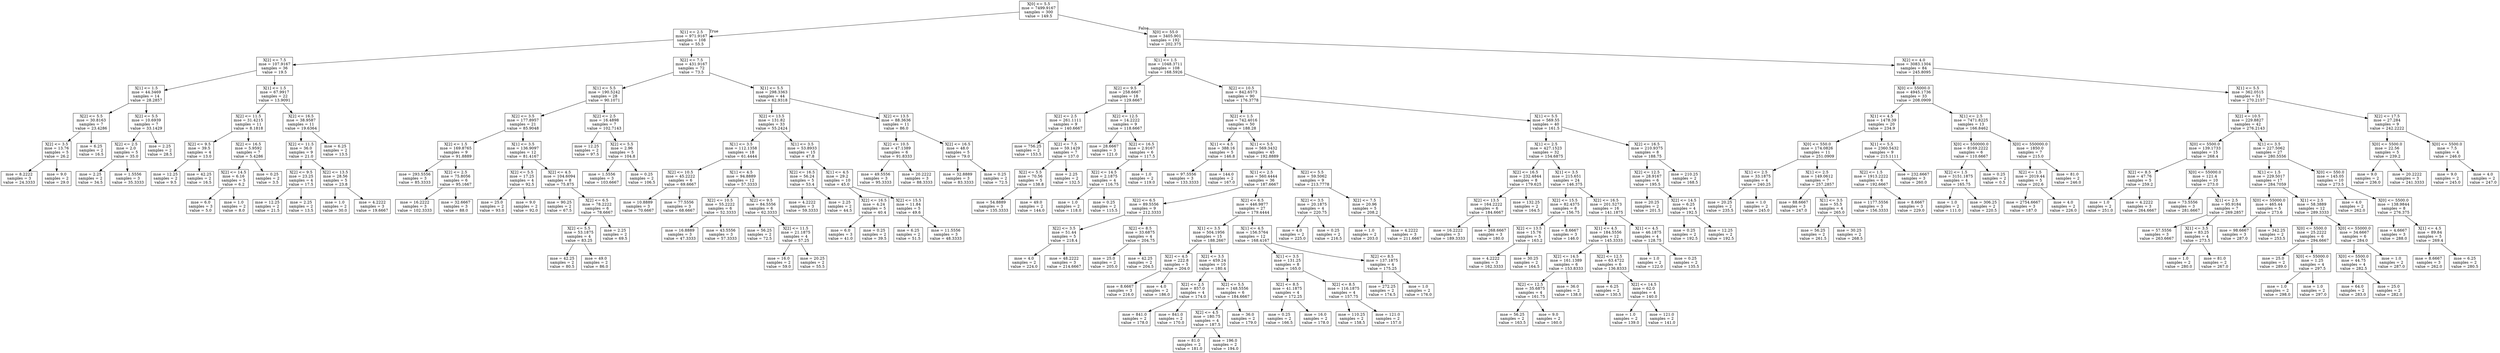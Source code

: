 digraph Tree {
node [shape=box] ;
0 [label="X[0] <= 5.5\nmse = 7499.9167\nsamples = 300\nvalue = 149.5"] ;
1 [label="X[1] <= 2.5\nmse = 971.9167\nsamples = 108\nvalue = 55.5"] ;
0 -> 1 [labeldistance=2.5, labelangle=45, headlabel="True"] ;
2 [label="X[2] <= 7.5\nmse = 107.9167\nsamples = 36\nvalue = 19.5"] ;
1 -> 2 ;
3 [label="X[1] <= 1.5\nmse = 44.3469\nsamples = 14\nvalue = 28.2857"] ;
2 -> 3 ;
4 [label="X[2] <= 5.5\nmse = 30.8163\nsamples = 7\nvalue = 23.4286"] ;
3 -> 4 ;
5 [label="X[2] <= 3.5\nmse = 13.76\nsamples = 5\nvalue = 26.2"] ;
4 -> 5 ;
6 [label="mse = 8.2222\nsamples = 3\nvalue = 24.3333"] ;
5 -> 6 ;
7 [label="mse = 9.0\nsamples = 2\nvalue = 29.0"] ;
5 -> 7 ;
8 [label="mse = 6.25\nsamples = 2\nvalue = 16.5"] ;
4 -> 8 ;
9 [label="X[2] <= 5.5\nmse = 10.6939\nsamples = 7\nvalue = 33.1429"] ;
3 -> 9 ;
10 [label="X[2] <= 2.5\nmse = 2.0\nsamples = 5\nvalue = 35.0"] ;
9 -> 10 ;
11 [label="mse = 2.25\nsamples = 2\nvalue = 34.5"] ;
10 -> 11 ;
12 [label="mse = 1.5556\nsamples = 3\nvalue = 35.3333"] ;
10 -> 12 ;
13 [label="mse = 2.25\nsamples = 2\nvalue = 28.5"] ;
9 -> 13 ;
14 [label="X[1] <= 1.5\nmse = 67.9917\nsamples = 22\nvalue = 13.9091"] ;
2 -> 14 ;
15 [label="X[2] <= 11.5\nmse = 31.4215\nsamples = 11\nvalue = 8.1818"] ;
14 -> 15 ;
16 [label="X[2] <= 9.5\nmse = 39.5\nsamples = 4\nvalue = 13.0"] ;
15 -> 16 ;
17 [label="mse = 12.25\nsamples = 2\nvalue = 9.5"] ;
16 -> 17 ;
18 [label="mse = 42.25\nsamples = 2\nvalue = 16.5"] ;
16 -> 18 ;
19 [label="X[2] <= 16.5\nmse = 5.9592\nsamples = 7\nvalue = 5.4286"] ;
15 -> 19 ;
20 [label="X[2] <= 14.5\nmse = 6.16\nsamples = 5\nvalue = 6.2"] ;
19 -> 20 ;
21 [label="mse = 6.0\nsamples = 3\nvalue = 5.0"] ;
20 -> 21 ;
22 [label="mse = 1.0\nsamples = 2\nvalue = 8.0"] ;
20 -> 22 ;
23 [label="mse = 0.25\nsamples = 2\nvalue = 3.5"] ;
19 -> 23 ;
24 [label="X[2] <= 16.5\nmse = 38.9587\nsamples = 11\nvalue = 19.6364"] ;
14 -> 24 ;
25 [label="X[2] <= 11.5\nmse = 36.0\nsamples = 9\nvalue = 21.0"] ;
24 -> 25 ;
26 [label="X[2] <= 9.5\nmse = 23.25\nsamples = 4\nvalue = 17.5"] ;
25 -> 26 ;
27 [label="mse = 12.25\nsamples = 2\nvalue = 21.5"] ;
26 -> 27 ;
28 [label="mse = 2.25\nsamples = 2\nvalue = 13.5"] ;
26 -> 28 ;
29 [label="X[2] <= 13.5\nmse = 28.56\nsamples = 5\nvalue = 23.8"] ;
25 -> 29 ;
30 [label="mse = 1.0\nsamples = 2\nvalue = 30.0"] ;
29 -> 30 ;
31 [label="mse = 4.2222\nsamples = 3\nvalue = 19.6667"] ;
29 -> 31 ;
32 [label="mse = 6.25\nsamples = 2\nvalue = 13.5"] ;
24 -> 32 ;
33 [label="X[2] <= 7.5\nmse = 431.9167\nsamples = 72\nvalue = 73.5"] ;
1 -> 33 ;
34 [label="X[1] <= 5.5\nmse = 190.5242\nsamples = 28\nvalue = 90.1071"] ;
33 -> 34 ;
35 [label="X[2] <= 3.5\nmse = 177.8957\nsamples = 21\nvalue = 85.9048"] ;
34 -> 35 ;
36 [label="X[2] <= 1.5\nmse = 169.8765\nsamples = 9\nvalue = 91.8889"] ;
35 -> 36 ;
37 [label="mse = 293.5556\nsamples = 3\nvalue = 85.3333"] ;
36 -> 37 ;
38 [label="X[2] <= 2.5\nmse = 75.8056\nsamples = 6\nvalue = 95.1667"] ;
36 -> 38 ;
39 [label="mse = 16.2222\nsamples = 3\nvalue = 102.3333"] ;
38 -> 39 ;
40 [label="mse = 32.6667\nsamples = 3\nvalue = 88.0"] ;
38 -> 40 ;
41 [label="X[1] <= 3.5\nmse = 136.9097\nsamples = 12\nvalue = 81.4167"] ;
35 -> 41 ;
42 [label="X[2] <= 5.5\nmse = 17.25\nsamples = 4\nvalue = 92.5"] ;
41 -> 42 ;
43 [label="mse = 25.0\nsamples = 2\nvalue = 93.0"] ;
42 -> 43 ;
44 [label="mse = 9.0\nsamples = 2\nvalue = 92.0"] ;
42 -> 44 ;
45 [label="X[2] <= 4.5\nmse = 104.6094\nsamples = 8\nvalue = 75.875"] ;
41 -> 45 ;
46 [label="mse = 90.25\nsamples = 2\nvalue = 67.5"] ;
45 -> 46 ;
47 [label="X[2] <= 6.5\nmse = 78.2222\nsamples = 6\nvalue = 78.6667"] ;
45 -> 47 ;
48 [label="X[2] <= 5.5\nmse = 53.1875\nsamples = 4\nvalue = 83.25"] ;
47 -> 48 ;
49 [label="mse = 42.25\nsamples = 2\nvalue = 80.5"] ;
48 -> 49 ;
50 [label="mse = 49.0\nsamples = 2\nvalue = 86.0"] ;
48 -> 50 ;
51 [label="mse = 2.25\nsamples = 2\nvalue = 69.5"] ;
47 -> 51 ;
52 [label="X[2] <= 2.5\nmse = 16.4898\nsamples = 7\nvalue = 102.7143"] ;
34 -> 52 ;
53 [label="mse = 12.25\nsamples = 2\nvalue = 97.5"] ;
52 -> 53 ;
54 [label="X[2] <= 5.5\nmse = 2.96\nsamples = 5\nvalue = 104.8"] ;
52 -> 54 ;
55 [label="mse = 1.5556\nsamples = 3\nvalue = 103.6667"] ;
54 -> 55 ;
56 [label="mse = 0.25\nsamples = 2\nvalue = 106.5"] ;
54 -> 56 ;
57 [label="X[1] <= 5.5\nmse = 298.3363\nsamples = 44\nvalue = 62.9318"] ;
33 -> 57 ;
58 [label="X[2] <= 13.5\nmse = 131.82\nsamples = 33\nvalue = 55.2424"] ;
57 -> 58 ;
59 [label="X[1] <= 3.5\nmse = 112.1358\nsamples = 18\nvalue = 61.4444"] ;
58 -> 59 ;
60 [label="X[2] <= 10.5\nmse = 45.2222\nsamples = 6\nvalue = 69.6667"] ;
59 -> 60 ;
61 [label="mse = 10.8889\nsamples = 3\nvalue = 70.6667"] ;
60 -> 61 ;
62 [label="mse = 77.5556\nsamples = 3\nvalue = 68.6667"] ;
60 -> 62 ;
63 [label="X[1] <= 4.5\nmse = 94.8889\nsamples = 12\nvalue = 57.3333"] ;
59 -> 63 ;
64 [label="X[2] <= 10.5\nmse = 55.2222\nsamples = 6\nvalue = 52.3333"] ;
63 -> 64 ;
65 [label="mse = 16.8889\nsamples = 3\nvalue = 47.3333"] ;
64 -> 65 ;
66 [label="mse = 43.5556\nsamples = 3\nvalue = 57.3333"] ;
64 -> 66 ;
67 [label="X[2] <= 9.5\nmse = 84.5556\nsamples = 6\nvalue = 62.3333"] ;
63 -> 67 ;
68 [label="mse = 56.25\nsamples = 2\nvalue = 72.5"] ;
67 -> 68 ;
69 [label="X[2] <= 11.5\nmse = 21.1875\nsamples = 4\nvalue = 57.25"] ;
67 -> 69 ;
70 [label="mse = 16.0\nsamples = 2\nvalue = 59.0"] ;
69 -> 70 ;
71 [label="mse = 20.25\nsamples = 2\nvalue = 55.5"] ;
69 -> 71 ;
72 [label="X[1] <= 3.5\nmse = 53.8933\nsamples = 15\nvalue = 47.8"] ;
58 -> 72 ;
73 [label="X[2] <= 16.5\nmse = 56.24\nsamples = 5\nvalue = 53.4"] ;
72 -> 73 ;
74 [label="mse = 4.2222\nsamples = 3\nvalue = 59.3333"] ;
73 -> 74 ;
75 [label="mse = 2.25\nsamples = 2\nvalue = 44.5"] ;
73 -> 75 ;
76 [label="X[1] <= 4.5\nmse = 29.2\nsamples = 10\nvalue = 45.0"] ;
72 -> 76 ;
77 [label="X[2] <= 16.5\nmse = 4.24\nsamples = 5\nvalue = 40.4"] ;
76 -> 77 ;
78 [label="mse = 6.0\nsamples = 3\nvalue = 41.0"] ;
77 -> 78 ;
79 [label="mse = 0.25\nsamples = 2\nvalue = 39.5"] ;
77 -> 79 ;
80 [label="X[2] <= 15.5\nmse = 11.84\nsamples = 5\nvalue = 49.6"] ;
76 -> 80 ;
81 [label="mse = 6.25\nsamples = 2\nvalue = 51.5"] ;
80 -> 81 ;
82 [label="mse = 11.5556\nsamples = 3\nvalue = 48.3333"] ;
80 -> 82 ;
83 [label="X[2] <= 13.5\nmse = 88.3636\nsamples = 11\nvalue = 86.0"] ;
57 -> 83 ;
84 [label="X[2] <= 10.5\nmse = 47.1389\nsamples = 6\nvalue = 91.8333"] ;
83 -> 84 ;
85 [label="mse = 49.5556\nsamples = 3\nvalue = 95.3333"] ;
84 -> 85 ;
86 [label="mse = 20.2222\nsamples = 3\nvalue = 88.3333"] ;
84 -> 86 ;
87 [label="X[2] <= 16.5\nmse = 48.0\nsamples = 5\nvalue = 79.0"] ;
83 -> 87 ;
88 [label="mse = 32.8889\nsamples = 3\nvalue = 83.3333"] ;
87 -> 88 ;
89 [label="mse = 0.25\nsamples = 2\nvalue = 72.5"] ;
87 -> 89 ;
90 [label="X[0] <= 55.0\nmse = 3405.901\nsamples = 192\nvalue = 202.375"] ;
0 -> 90 [labeldistance=2.5, labelangle=-45, headlabel="False"] ;
91 [label="X[1] <= 1.5\nmse = 1048.3711\nsamples = 108\nvalue = 168.5926"] ;
90 -> 91 ;
92 [label="X[2] <= 9.5\nmse = 258.6667\nsamples = 18\nvalue = 129.6667"] ;
91 -> 92 ;
93 [label="X[2] <= 2.5\nmse = 261.1111\nsamples = 9\nvalue = 140.6667"] ;
92 -> 93 ;
94 [label="mse = 756.25\nsamples = 2\nvalue = 153.5"] ;
93 -> 94 ;
95 [label="X[2] <= 7.5\nmse = 59.1429\nsamples = 7\nvalue = 137.0"] ;
93 -> 95 ;
96 [label="X[2] <= 5.5\nmse = 70.56\nsamples = 5\nvalue = 138.8"] ;
95 -> 96 ;
97 [label="mse = 54.8889\nsamples = 3\nvalue = 135.3333"] ;
96 -> 97 ;
98 [label="mse = 49.0\nsamples = 2\nvalue = 144.0"] ;
96 -> 98 ;
99 [label="mse = 2.25\nsamples = 2\nvalue = 132.5"] ;
95 -> 99 ;
100 [label="X[2] <= 12.5\nmse = 14.2222\nsamples = 9\nvalue = 118.6667"] ;
92 -> 100 ;
101 [label="mse = 28.6667\nsamples = 3\nvalue = 121.0"] ;
100 -> 101 ;
102 [label="X[2] <= 16.5\nmse = 2.9167\nsamples = 6\nvalue = 117.5"] ;
100 -> 102 ;
103 [label="X[2] <= 14.5\nmse = 2.1875\nsamples = 4\nvalue = 116.75"] ;
102 -> 103 ;
104 [label="mse = 1.0\nsamples = 2\nvalue = 118.0"] ;
103 -> 104 ;
105 [label="mse = 0.25\nsamples = 2\nvalue = 115.5"] ;
103 -> 105 ;
106 [label="mse = 1.0\nsamples = 2\nvalue = 119.0"] ;
102 -> 106 ;
107 [label="X[2] <= 10.5\nmse = 842.6573\nsamples = 90\nvalue = 176.3778"] ;
91 -> 107 ;
108 [label="X[2] <= 1.5\nmse = 742.4016\nsamples = 50\nvalue = 188.28"] ;
107 -> 108 ;
109 [label="X[1] <= 4.5\nmse = 388.16\nsamples = 5\nvalue = 146.8"] ;
108 -> 109 ;
110 [label="mse = 97.5556\nsamples = 3\nvalue = 133.3333"] ;
109 -> 110 ;
111 [label="mse = 144.0\nsamples = 2\nvalue = 167.0"] ;
109 -> 111 ;
112 [label="X[1] <= 5.5\nmse = 569.3432\nsamples = 45\nvalue = 192.8889"] ;
108 -> 112 ;
113 [label="X[1] <= 2.5\nmse = 560.4444\nsamples = 36\nvalue = 187.6667"] ;
112 -> 113 ;
114 [label="X[2] <= 6.5\nmse = 89.5556\nsamples = 9\nvalue = 212.3333"] ;
113 -> 114 ;
115 [label="X[2] <= 3.5\nmse = 51.44\nsamples = 5\nvalue = 218.4"] ;
114 -> 115 ;
116 [label="mse = 4.0\nsamples = 2\nvalue = 224.0"] ;
115 -> 116 ;
117 [label="mse = 48.2222\nsamples = 3\nvalue = 214.6667"] ;
115 -> 117 ;
118 [label="X[2] <= 8.5\nmse = 33.6875\nsamples = 4\nvalue = 204.75"] ;
114 -> 118 ;
119 [label="mse = 25.0\nsamples = 2\nvalue = 205.0"] ;
118 -> 119 ;
120 [label="mse = 42.25\nsamples = 2\nvalue = 204.5"] ;
118 -> 120 ;
121 [label="X[2] <= 6.5\nmse = 446.9877\nsamples = 27\nvalue = 179.4444"] ;
113 -> 121 ;
122 [label="X[1] <= 3.5\nmse = 504.1956\nsamples = 15\nvalue = 188.2667"] ;
121 -> 122 ;
123 [label="X[2] <= 4.5\nmse = 222.8\nsamples = 5\nvalue = 204.0"] ;
122 -> 123 ;
124 [label="mse = 8.6667\nsamples = 3\nvalue = 216.0"] ;
123 -> 124 ;
125 [label="mse = 4.0\nsamples = 2\nvalue = 186.0"] ;
123 -> 125 ;
126 [label="X[2] <= 3.5\nmse = 459.24\nsamples = 10\nvalue = 180.4"] ;
122 -> 126 ;
127 [label="X[2] <= 2.5\nmse = 857.0\nsamples = 4\nvalue = 174.0"] ;
126 -> 127 ;
128 [label="mse = 841.0\nsamples = 2\nvalue = 178.0"] ;
127 -> 128 ;
129 [label="mse = 841.0\nsamples = 2\nvalue = 170.0"] ;
127 -> 129 ;
130 [label="X[2] <= 5.5\nmse = 148.5556\nsamples = 6\nvalue = 184.6667"] ;
126 -> 130 ;
131 [label="X[2] <= 4.5\nmse = 180.75\nsamples = 4\nvalue = 187.5"] ;
130 -> 131 ;
132 [label="mse = 81.0\nsamples = 2\nvalue = 181.0"] ;
131 -> 132 ;
133 [label="mse = 196.0\nsamples = 2\nvalue = 194.0"] ;
131 -> 133 ;
134 [label="mse = 36.0\nsamples = 2\nvalue = 179.0"] ;
130 -> 134 ;
135 [label="X[1] <= 4.5\nmse = 156.5764\nsamples = 12\nvalue = 168.4167"] ;
121 -> 135 ;
136 [label="X[1] <= 3.5\nmse = 131.25\nsamples = 8\nvalue = 165.0"] ;
135 -> 136 ;
137 [label="X[2] <= 8.5\nmse = 41.1875\nsamples = 4\nvalue = 172.25"] ;
136 -> 137 ;
138 [label="mse = 0.25\nsamples = 2\nvalue = 166.5"] ;
137 -> 138 ;
139 [label="mse = 16.0\nsamples = 2\nvalue = 178.0"] ;
137 -> 139 ;
140 [label="X[2] <= 8.5\nmse = 116.1875\nsamples = 4\nvalue = 157.75"] ;
136 -> 140 ;
141 [label="mse = 110.25\nsamples = 2\nvalue = 158.5"] ;
140 -> 141 ;
142 [label="mse = 121.0\nsamples = 2\nvalue = 157.0"] ;
140 -> 142 ;
143 [label="X[2] <= 8.5\nmse = 137.1875\nsamples = 4\nvalue = 175.25"] ;
135 -> 143 ;
144 [label="mse = 272.25\nsamples = 2\nvalue = 174.5"] ;
143 -> 144 ;
145 [label="mse = 1.0\nsamples = 2\nvalue = 176.0"] ;
143 -> 145 ;
146 [label="X[2] <= 5.5\nmse = 59.5062\nsamples = 9\nvalue = 213.7778"] ;
112 -> 146 ;
147 [label="X[2] <= 3.5\nmse = 20.1875\nsamples = 4\nvalue = 220.75"] ;
146 -> 147 ;
148 [label="mse = 4.0\nsamples = 2\nvalue = 225.0"] ;
147 -> 148 ;
149 [label="mse = 0.25\nsamples = 2\nvalue = 216.5"] ;
147 -> 149 ;
150 [label="X[2] <= 7.5\nmse = 20.96\nsamples = 5\nvalue = 208.2"] ;
146 -> 150 ;
151 [label="mse = 1.0\nsamples = 2\nvalue = 203.0"] ;
150 -> 151 ;
152 [label="mse = 4.2222\nsamples = 3\nvalue = 211.6667"] ;
150 -> 152 ;
153 [label="X[1] <= 5.5\nmse = 569.55\nsamples = 40\nvalue = 161.5"] ;
107 -> 153 ;
154 [label="X[1] <= 2.5\nmse = 427.1523\nsamples = 32\nvalue = 154.6875"] ;
153 -> 154 ;
155 [label="X[2] <= 16.5\nmse = 232.4844\nsamples = 8\nvalue = 179.625"] ;
154 -> 155 ;
156 [label="X[2] <= 13.5\nmse = 164.2222\nsamples = 6\nvalue = 184.6667"] ;
155 -> 156 ;
157 [label="mse = 16.2222\nsamples = 3\nvalue = 189.3333"] ;
156 -> 157 ;
158 [label="mse = 268.6667\nsamples = 3\nvalue = 180.0"] ;
156 -> 158 ;
159 [label="mse = 132.25\nsamples = 2\nvalue = 164.5"] ;
155 -> 159 ;
160 [label="X[1] <= 3.5\nmse = 215.651\nsamples = 24\nvalue = 146.375"] ;
154 -> 160 ;
161 [label="X[2] <= 15.5\nmse = 82.4375\nsamples = 8\nvalue = 156.75"] ;
160 -> 161 ;
162 [label="X[2] <= 13.5\nmse = 15.76\nsamples = 5\nvalue = 163.2"] ;
161 -> 162 ;
163 [label="mse = 4.2222\nsamples = 3\nvalue = 162.3333"] ;
162 -> 163 ;
164 [label="mse = 30.25\nsamples = 2\nvalue = 164.5"] ;
162 -> 164 ;
165 [label="mse = 8.6667\nsamples = 3\nvalue = 146.0"] ;
161 -> 165 ;
166 [label="X[2] <= 16.5\nmse = 201.5273\nsamples = 16\nvalue = 141.1875"] ;
160 -> 166 ;
167 [label="X[1] <= 4.5\nmse = 184.5556\nsamples = 12\nvalue = 145.3333"] ;
166 -> 167 ;
168 [label="X[2] <= 14.5\nmse = 161.1389\nsamples = 6\nvalue = 153.8333"] ;
167 -> 168 ;
169 [label="X[2] <= 12.5\nmse = 35.6875\nsamples = 4\nvalue = 161.75"] ;
168 -> 169 ;
170 [label="mse = 56.25\nsamples = 2\nvalue = 163.5"] ;
169 -> 170 ;
171 [label="mse = 9.0\nsamples = 2\nvalue = 160.0"] ;
169 -> 171 ;
172 [label="mse = 36.0\nsamples = 2\nvalue = 138.0"] ;
168 -> 172 ;
173 [label="X[2] <= 12.5\nmse = 63.4722\nsamples = 6\nvalue = 136.8333"] ;
167 -> 173 ;
174 [label="mse = 6.25\nsamples = 2\nvalue = 130.5"] ;
173 -> 174 ;
175 [label="X[2] <= 14.5\nmse = 62.0\nsamples = 4\nvalue = 140.0"] ;
173 -> 175 ;
176 [label="mse = 1.0\nsamples = 2\nvalue = 139.0"] ;
175 -> 176 ;
177 [label="mse = 121.0\nsamples = 2\nvalue = 141.0"] ;
175 -> 177 ;
178 [label="X[1] <= 4.5\nmse = 46.1875\nsamples = 4\nvalue = 128.75"] ;
166 -> 178 ;
179 [label="mse = 1.0\nsamples = 2\nvalue = 122.0"] ;
178 -> 179 ;
180 [label="mse = 0.25\nsamples = 2\nvalue = 135.5"] ;
178 -> 180 ;
181 [label="X[2] <= 16.5\nmse = 210.9375\nsamples = 8\nvalue = 188.75"] ;
153 -> 181 ;
182 [label="X[2] <= 12.5\nmse = 28.9167\nsamples = 6\nvalue = 195.5"] ;
181 -> 182 ;
183 [label="mse = 20.25\nsamples = 2\nvalue = 201.5"] ;
182 -> 183 ;
184 [label="X[2] <= 14.5\nmse = 6.25\nsamples = 4\nvalue = 192.5"] ;
182 -> 184 ;
185 [label="mse = 0.25\nsamples = 2\nvalue = 192.5"] ;
184 -> 185 ;
186 [label="mse = 12.25\nsamples = 2\nvalue = 192.5"] ;
184 -> 186 ;
187 [label="mse = 210.25\nsamples = 2\nvalue = 168.5"] ;
181 -> 187 ;
188 [label="X[2] <= 4.0\nmse = 3083.1304\nsamples = 84\nvalue = 245.8095"] ;
90 -> 188 ;
189 [label="X[0] <= 55000.0\nmse = 4945.1736\nsamples = 33\nvalue = 208.0909"] ;
188 -> 189 ;
190 [label="X[1] <= 4.5\nmse = 1478.39\nsamples = 20\nvalue = 234.9"] ;
189 -> 190 ;
191 [label="X[0] <= 550.0\nmse = 174.0826\nsamples = 11\nvalue = 251.0909"] ;
190 -> 191 ;
192 [label="X[1] <= 2.5\nmse = 33.1875\nsamples = 4\nvalue = 240.25"] ;
191 -> 192 ;
193 [label="mse = 20.25\nsamples = 2\nvalue = 235.5"] ;
192 -> 193 ;
194 [label="mse = 1.0\nsamples = 2\nvalue = 245.0"] ;
192 -> 194 ;
195 [label="X[1] <= 2.5\nmse = 149.0612\nsamples = 7\nvalue = 257.2857"] ;
191 -> 195 ;
196 [label="mse = 88.6667\nsamples = 3\nvalue = 247.0"] ;
195 -> 196 ;
197 [label="X[1] <= 3.5\nmse = 55.5\nsamples = 4\nvalue = 265.0"] ;
195 -> 197 ;
198 [label="mse = 56.25\nsamples = 2\nvalue = 261.5"] ;
197 -> 198 ;
199 [label="mse = 30.25\nsamples = 2\nvalue = 268.5"] ;
197 -> 199 ;
200 [label="X[1] <= 5.5\nmse = 2360.5432\nsamples = 9\nvalue = 215.1111"] ;
190 -> 200 ;
201 [label="X[2] <= 1.5\nmse = 1913.2222\nsamples = 6\nvalue = 192.6667"] ;
200 -> 201 ;
202 [label="mse = 1177.5556\nsamples = 3\nvalue = 156.3333"] ;
201 -> 202 ;
203 [label="mse = 8.6667\nsamples = 3\nvalue = 229.0"] ;
201 -> 203 ;
204 [label="mse = 232.6667\nsamples = 3\nvalue = 260.0"] ;
200 -> 204 ;
205 [label="X[1] <= 2.5\nmse = 7471.8225\nsamples = 13\nvalue = 166.8462"] ;
189 -> 205 ;
206 [label="X[0] <= 550000.0\nmse = 8169.2222\nsamples = 6\nvalue = 110.6667"] ;
205 -> 206 ;
207 [label="X[2] <= 1.5\nmse = 3151.1875\nsamples = 4\nvalue = 165.75"] ;
206 -> 207 ;
208 [label="mse = 1.0\nsamples = 2\nvalue = 111.0"] ;
207 -> 208 ;
209 [label="mse = 306.25\nsamples = 2\nvalue = 220.5"] ;
207 -> 209 ;
210 [label="mse = 0.25\nsamples = 2\nvalue = 0.5"] ;
206 -> 210 ;
211 [label="X[0] <= 550000.0\nmse = 1850.0\nsamples = 7\nvalue = 215.0"] ;
205 -> 211 ;
212 [label="X[2] <= 1.5\nmse = 2019.44\nsamples = 5\nvalue = 202.6"] ;
211 -> 212 ;
213 [label="mse = 2754.6667\nsamples = 3\nvalue = 187.0"] ;
212 -> 213 ;
214 [label="mse = 4.0\nsamples = 2\nvalue = 226.0"] ;
212 -> 214 ;
215 [label="mse = 81.0\nsamples = 2\nvalue = 246.0"] ;
211 -> 215 ;
216 [label="X[1] <= 5.5\nmse = 362.0515\nsamples = 51\nvalue = 270.2157"] ;
188 -> 216 ;
217 [label="X[2] <= 10.5\nmse = 229.8827\nsamples = 42\nvalue = 276.2143"] ;
216 -> 217 ;
218 [label="X[0] <= 5500.0\nmse = 139.1733\nsamples = 15\nvalue = 268.4"] ;
217 -> 218 ;
219 [label="X[2] <= 8.5\nmse = 47.76\nsamples = 5\nvalue = 259.2"] ;
218 -> 219 ;
220 [label="mse = 1.0\nsamples = 2\nvalue = 251.0"] ;
219 -> 220 ;
221 [label="mse = 4.2222\nsamples = 3\nvalue = 264.6667"] ;
219 -> 221 ;
222 [label="X[0] <= 55000.0\nmse = 121.4\nsamples = 10\nvalue = 273.0"] ;
218 -> 222 ;
223 [label="mse = 73.5556\nsamples = 3\nvalue = 281.6667"] ;
222 -> 223 ;
224 [label="X[1] <= 2.5\nmse = 95.9184\nsamples = 7\nvalue = 269.2857"] ;
222 -> 224 ;
225 [label="mse = 57.5556\nsamples = 3\nvalue = 263.6667"] ;
224 -> 225 ;
226 [label="X[1] <= 3.5\nmse = 83.25\nsamples = 4\nvalue = 273.5"] ;
224 -> 226 ;
227 [label="mse = 1.0\nsamples = 2\nvalue = 280.0"] ;
226 -> 227 ;
228 [label="mse = 81.0\nsamples = 2\nvalue = 267.0"] ;
226 -> 228 ;
229 [label="X[1] <= 3.5\nmse = 227.5062\nsamples = 27\nvalue = 280.5556"] ;
217 -> 229 ;
230 [label="X[1] <= 1.5\nmse = 229.5017\nsamples = 17\nvalue = 284.7059"] ;
229 -> 230 ;
231 [label="X[0] <= 55000.0\nmse = 465.44\nsamples = 5\nvalue = 273.6"] ;
230 -> 231 ;
232 [label="mse = 98.6667\nsamples = 3\nvalue = 287.0"] ;
231 -> 232 ;
233 [label="mse = 342.25\nsamples = 2\nvalue = 253.5"] ;
231 -> 233 ;
234 [label="X[1] <= 2.5\nmse = 58.3889\nsamples = 12\nvalue = 289.3333"] ;
230 -> 234 ;
235 [label="X[0] <= 5500.0\nmse = 25.2222\nsamples = 6\nvalue = 294.6667"] ;
234 -> 235 ;
236 [label="mse = 25.0\nsamples = 2\nvalue = 289.0"] ;
235 -> 236 ;
237 [label="X[0] <= 55000.0\nmse = 1.25\nsamples = 4\nvalue = 297.5"] ;
235 -> 237 ;
238 [label="mse = 1.0\nsamples = 2\nvalue = 298.0"] ;
237 -> 238 ;
239 [label="mse = 1.0\nsamples = 2\nvalue = 297.0"] ;
237 -> 239 ;
240 [label="X[0] <= 55000.0\nmse = 34.6667\nsamples = 6\nvalue = 284.0"] ;
234 -> 240 ;
241 [label="X[0] <= 5500.0\nmse = 44.75\nsamples = 4\nvalue = 282.5"] ;
240 -> 241 ;
242 [label="mse = 64.0\nsamples = 2\nvalue = 283.0"] ;
241 -> 242 ;
243 [label="mse = 25.0\nsamples = 2\nvalue = 282.0"] ;
241 -> 243 ;
244 [label="mse = 1.0\nsamples = 2\nvalue = 287.0"] ;
240 -> 244 ;
245 [label="X[0] <= 550.0\nmse = 145.05\nsamples = 10\nvalue = 273.5"] ;
229 -> 245 ;
246 [label="mse = 4.0\nsamples = 2\nvalue = 262.0"] ;
245 -> 246 ;
247 [label="X[0] <= 5500.0\nmse = 138.9844\nsamples = 8\nvalue = 276.375"] ;
245 -> 247 ;
248 [label="mse = 4.6667\nsamples = 3\nvalue = 288.0"] ;
247 -> 248 ;
249 [label="X[1] <= 4.5\nmse = 89.84\nsamples = 5\nvalue = 269.4"] ;
247 -> 249 ;
250 [label="mse = 8.6667\nsamples = 3\nvalue = 262.0"] ;
249 -> 250 ;
251 [label="mse = 6.25\nsamples = 2\nvalue = 280.5"] ;
249 -> 251 ;
252 [label="X[2] <= 17.5\nmse = 27.284\nsamples = 9\nvalue = 242.2222"] ;
216 -> 252 ;
253 [label="X[0] <= 5500.0\nmse = 22.56\nsamples = 5\nvalue = 239.2"] ;
252 -> 253 ;
254 [label="mse = 9.0\nsamples = 2\nvalue = 236.0"] ;
253 -> 254 ;
255 [label="mse = 20.2222\nsamples = 3\nvalue = 241.3333"] ;
253 -> 255 ;
256 [label="X[0] <= 5500.0\nmse = 7.5\nsamples = 4\nvalue = 246.0"] ;
252 -> 256 ;
257 [label="mse = 9.0\nsamples = 2\nvalue = 245.0"] ;
256 -> 257 ;
258 [label="mse = 4.0\nsamples = 2\nvalue = 247.0"] ;
256 -> 258 ;
}